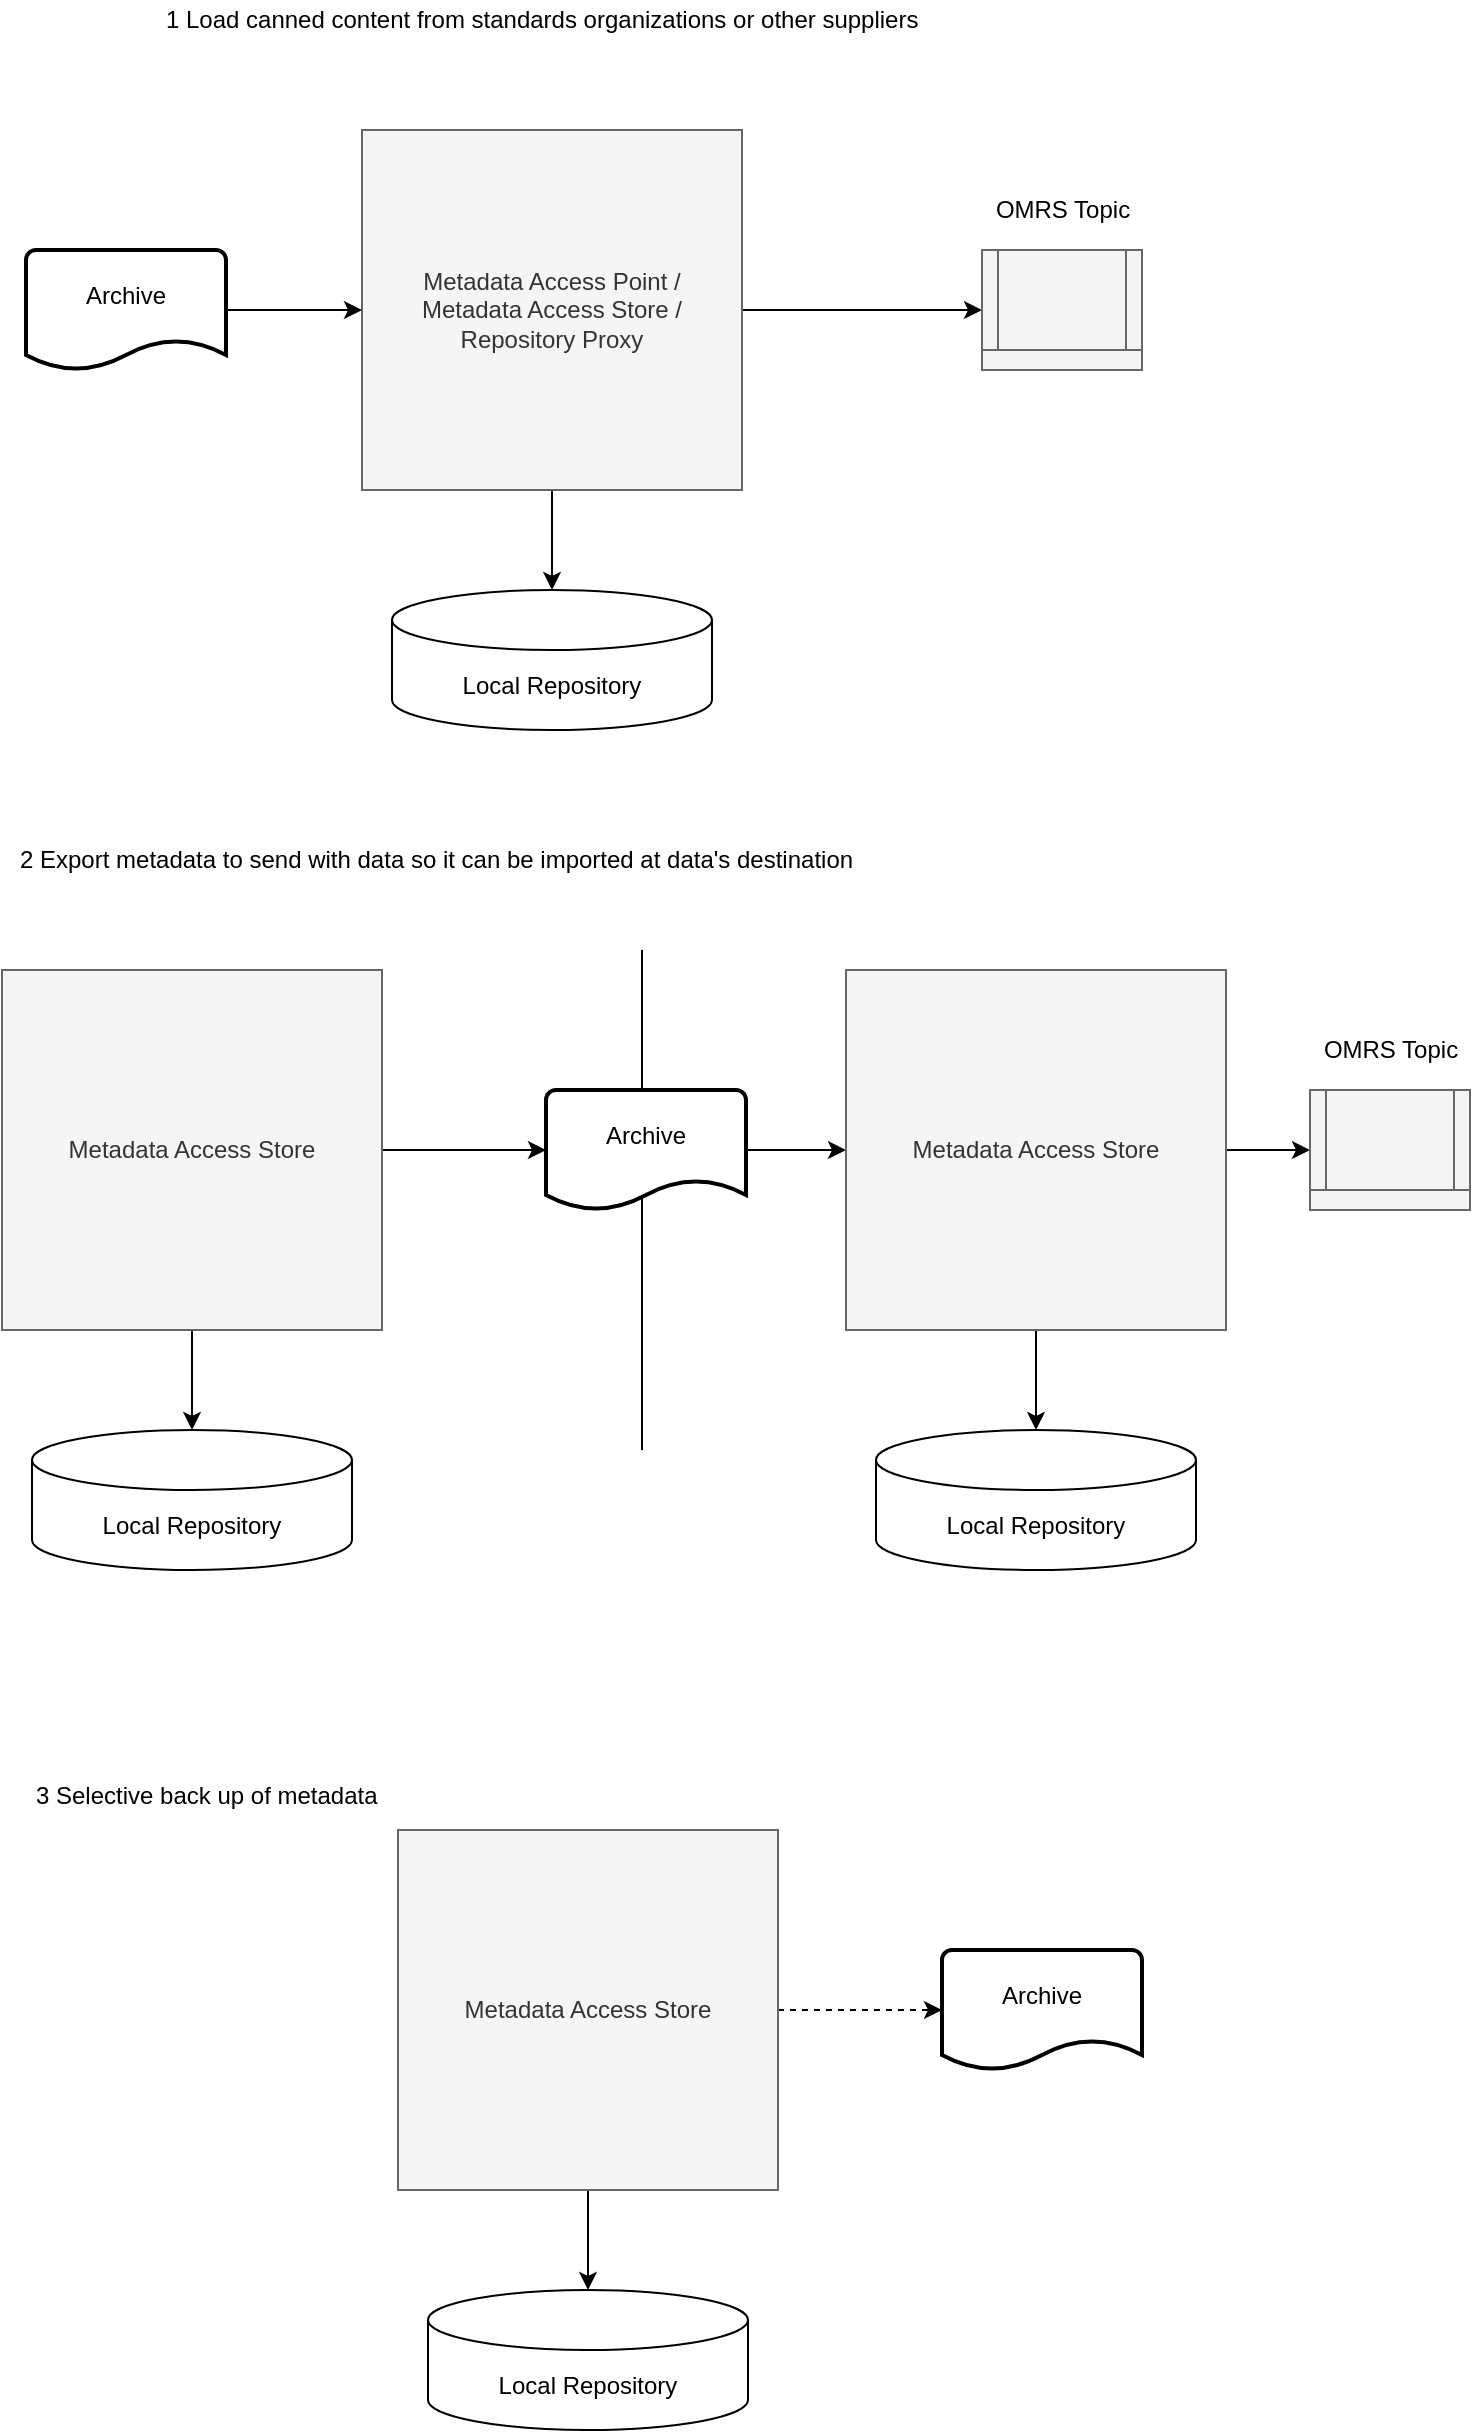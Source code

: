 <mxfile version="16.0.0" type="device" pages="3"><diagram id="MBxeaa1GkSoV9wunaRUc" name="use-cases"><mxGraphModel dx="932" dy="607" grid="1" gridSize="10" guides="1" tooltips="1" connect="1" arrows="1" fold="1" page="1" pageScale="1" pageWidth="827" pageHeight="1169" math="0" shadow="0"><root><mxCell id="pMjaekSgL9HyPIJlsaYh-0"/><mxCell id="pMjaekSgL9HyPIJlsaYh-1" parent="pMjaekSgL9HyPIJlsaYh-0"/><mxCell id="XVUQHI4CYk5ys-7V8VNX-0" value="" style="endArrow=none;html=1;rounded=0;" parent="pMjaekSgL9HyPIJlsaYh-1" edge="1"><mxGeometry width="50" height="50" relative="1" as="geometry"><mxPoint x="380" y="790" as="sourcePoint"/><mxPoint x="380" y="540" as="targetPoint"/></mxGeometry></mxCell><mxCell id="pMjaekSgL9HyPIJlsaYh-2" value="1 Load canned content from standards organizations or other suppliers&lt;br&gt;" style="text;html=1;align=left;verticalAlign=middle;resizable=0;points=[];autosize=1;" parent="pMjaekSgL9HyPIJlsaYh-1" vertex="1"><mxGeometry x="140" y="65" width="390" height="20" as="geometry"/></mxCell><mxCell id="Z-3K-Dgz0IhDCt_3Reyn-4" style="edgeStyle=orthogonalEdgeStyle;rounded=0;orthogonalLoop=1;jettySize=auto;html=1;exitX=0.5;exitY=1;exitDx=0;exitDy=0;shadow=0;" parent="pMjaekSgL9HyPIJlsaYh-1" source="Z-3K-Dgz0IhDCt_3Reyn-0" target="Z-3K-Dgz0IhDCt_3Reyn-1" edge="1"><mxGeometry relative="1" as="geometry"/></mxCell><mxCell id="Z-3K-Dgz0IhDCt_3Reyn-8" style="edgeStyle=orthogonalEdgeStyle;rounded=0;orthogonalLoop=1;jettySize=auto;html=1;exitX=1;exitY=0.5;exitDx=0;exitDy=0;shadow=0;" parent="pMjaekSgL9HyPIJlsaYh-1" source="Z-3K-Dgz0IhDCt_3Reyn-0" target="Z-3K-Dgz0IhDCt_3Reyn-5" edge="1"><mxGeometry relative="1" as="geometry"/></mxCell><mxCell id="Z-3K-Dgz0IhDCt_3Reyn-0" value="Metadata Access Point /&lt;br&gt;Metadata Access Store /&lt;br&gt;Repository Proxy" style="rounded=0;whiteSpace=wrap;html=1;verticalAlign=middle;fillColor=#f5f5f5;strokeColor=#666666;fontColor=#333333;" parent="pMjaekSgL9HyPIJlsaYh-1" vertex="1"><mxGeometry x="240" y="130" width="190" height="180" as="geometry"/></mxCell><mxCell id="Z-3K-Dgz0IhDCt_3Reyn-1" value="Local Repository" style="shape=cylinder3;whiteSpace=wrap;html=1;boundedLbl=1;backgroundOutline=1;size=15;" parent="pMjaekSgL9HyPIJlsaYh-1" vertex="1"><mxGeometry x="255" y="360" width="160" height="70" as="geometry"/></mxCell><mxCell id="Z-3K-Dgz0IhDCt_3Reyn-3" style="edgeStyle=orthogonalEdgeStyle;rounded=0;orthogonalLoop=1;jettySize=auto;html=1;shadow=0;" parent="pMjaekSgL9HyPIJlsaYh-1" source="Z-3K-Dgz0IhDCt_3Reyn-2" target="Z-3K-Dgz0IhDCt_3Reyn-0" edge="1"><mxGeometry relative="1" as="geometry"/></mxCell><mxCell id="Z-3K-Dgz0IhDCt_3Reyn-2" value="Archive&lt;br&gt;&amp;nbsp;" style="strokeWidth=2;html=1;shape=mxgraph.flowchart.document2;whiteSpace=wrap;size=0.25;" parent="pMjaekSgL9HyPIJlsaYh-1" vertex="1"><mxGeometry x="72" y="190" width="100" height="60" as="geometry"/></mxCell><mxCell id="Z-3K-Dgz0IhDCt_3Reyn-5" value="" style="shape=process;whiteSpace=wrap;html=1;backgroundOutline=1;shadow=0;strokeWidth=1;fillColor=#f5f5f5;align=left;strokeColor=#666666;fontColor=#333333;" parent="pMjaekSgL9HyPIJlsaYh-1" vertex="1"><mxGeometry x="550" y="190" width="80" height="60" as="geometry"/></mxCell><mxCell id="Z-3K-Dgz0IhDCt_3Reyn-6" value="" style="rounded=0;whiteSpace=wrap;html=1;shadow=0;strokeWidth=1;fillColor=#f5f5f5;align=left;strokeColor=#666666;fontColor=#333333;" parent="pMjaekSgL9HyPIJlsaYh-1" vertex="1"><mxGeometry x="550" y="240" width="80" height="10" as="geometry"/></mxCell><mxCell id="Z-3K-Dgz0IhDCt_3Reyn-7" value="OMRS Topic" style="text;html=1;align=center;verticalAlign=middle;resizable=0;points=[];autosize=1;" parent="pMjaekSgL9HyPIJlsaYh-1" vertex="1"><mxGeometry x="550" y="160" width="80" height="20" as="geometry"/></mxCell><mxCell id="Z-3K-Dgz0IhDCt_3Reyn-9" style="edgeStyle=orthogonalEdgeStyle;rounded=0;orthogonalLoop=1;jettySize=auto;html=1;exitX=0.5;exitY=1;exitDx=0;exitDy=0;shadow=0;" parent="pMjaekSgL9HyPIJlsaYh-1" source="Z-3K-Dgz0IhDCt_3Reyn-11" target="Z-3K-Dgz0IhDCt_3Reyn-12" edge="1"><mxGeometry relative="1" as="geometry"/></mxCell><mxCell id="Z-3K-Dgz0IhDCt_3Reyn-25" style="edgeStyle=orthogonalEdgeStyle;rounded=0;orthogonalLoop=1;jettySize=auto;html=1;exitX=1;exitY=0.5;exitDx=0;exitDy=0;shadow=0;" parent="pMjaekSgL9HyPIJlsaYh-1" source="Z-3K-Dgz0IhDCt_3Reyn-11" target="Z-3K-Dgz0IhDCt_3Reyn-14" edge="1"><mxGeometry relative="1" as="geometry"/></mxCell><mxCell id="Z-3K-Dgz0IhDCt_3Reyn-11" value="Metadata Access Store" style="rounded=0;whiteSpace=wrap;html=1;verticalAlign=middle;fillColor=#f5f5f5;strokeColor=#666666;fontColor=#333333;" parent="pMjaekSgL9HyPIJlsaYh-1" vertex="1"><mxGeometry x="60" y="550" width="190" height="180" as="geometry"/></mxCell><mxCell id="Z-3K-Dgz0IhDCt_3Reyn-12" value="Local Repository" style="shape=cylinder3;whiteSpace=wrap;html=1;boundedLbl=1;backgroundOutline=1;size=15;" parent="pMjaekSgL9HyPIJlsaYh-1" vertex="1"><mxGeometry x="75" y="780" width="160" height="70" as="geometry"/></mxCell><mxCell id="Z-3K-Dgz0IhDCt_3Reyn-26" style="edgeStyle=orthogonalEdgeStyle;rounded=0;orthogonalLoop=1;jettySize=auto;html=1;shadow=0;" parent="pMjaekSgL9HyPIJlsaYh-1" source="Z-3K-Dgz0IhDCt_3Reyn-14" target="Z-3K-Dgz0IhDCt_3Reyn-20" edge="1"><mxGeometry relative="1" as="geometry"/></mxCell><mxCell id="Z-3K-Dgz0IhDCt_3Reyn-14" value="Archive&lt;br&gt;&amp;nbsp;" style="strokeWidth=2;html=1;shape=mxgraph.flowchart.document2;whiteSpace=wrap;size=0.25;" parent="pMjaekSgL9HyPIJlsaYh-1" vertex="1"><mxGeometry x="332" y="610" width="100" height="60" as="geometry"/></mxCell><mxCell id="Z-3K-Dgz0IhDCt_3Reyn-18" style="edgeStyle=orthogonalEdgeStyle;rounded=0;orthogonalLoop=1;jettySize=auto;html=1;exitX=0.5;exitY=1;exitDx=0;exitDy=0;shadow=0;" parent="pMjaekSgL9HyPIJlsaYh-1" source="Z-3K-Dgz0IhDCt_3Reyn-20" target="Z-3K-Dgz0IhDCt_3Reyn-21" edge="1"><mxGeometry relative="1" as="geometry"/></mxCell><mxCell id="Z-3K-Dgz0IhDCt_3Reyn-19" style="edgeStyle=orthogonalEdgeStyle;rounded=0;orthogonalLoop=1;jettySize=auto;html=1;exitX=1;exitY=0.5;exitDx=0;exitDy=0;shadow=0;" parent="pMjaekSgL9HyPIJlsaYh-1" source="Z-3K-Dgz0IhDCt_3Reyn-20" target="Z-3K-Dgz0IhDCt_3Reyn-22" edge="1"><mxGeometry relative="1" as="geometry"/></mxCell><mxCell id="Z-3K-Dgz0IhDCt_3Reyn-20" value="Metadata Access Store" style="rounded=0;whiteSpace=wrap;html=1;verticalAlign=middle;fillColor=#f5f5f5;strokeColor=#666666;fontColor=#333333;" parent="pMjaekSgL9HyPIJlsaYh-1" vertex="1"><mxGeometry x="482" y="550" width="190" height="180" as="geometry"/></mxCell><mxCell id="Z-3K-Dgz0IhDCt_3Reyn-21" value="Local Repository" style="shape=cylinder3;whiteSpace=wrap;html=1;boundedLbl=1;backgroundOutline=1;size=15;" parent="pMjaekSgL9HyPIJlsaYh-1" vertex="1"><mxGeometry x="497" y="780" width="160" height="70" as="geometry"/></mxCell><mxCell id="Z-3K-Dgz0IhDCt_3Reyn-22" value="" style="shape=process;whiteSpace=wrap;html=1;backgroundOutline=1;shadow=0;strokeWidth=1;fillColor=#f5f5f5;align=left;strokeColor=#666666;fontColor=#333333;" parent="pMjaekSgL9HyPIJlsaYh-1" vertex="1"><mxGeometry x="714" y="610" width="80" height="60" as="geometry"/></mxCell><mxCell id="Z-3K-Dgz0IhDCt_3Reyn-23" value="" style="rounded=0;whiteSpace=wrap;html=1;shadow=0;strokeWidth=1;fillColor=#f5f5f5;align=left;strokeColor=#666666;fontColor=#333333;" parent="pMjaekSgL9HyPIJlsaYh-1" vertex="1"><mxGeometry x="714" y="660" width="80" height="10" as="geometry"/></mxCell><mxCell id="Z-3K-Dgz0IhDCt_3Reyn-24" value="OMRS Topic" style="text;html=1;align=center;verticalAlign=middle;resizable=0;points=[];autosize=1;" parent="pMjaekSgL9HyPIJlsaYh-1" vertex="1"><mxGeometry x="714" y="580" width="80" height="20" as="geometry"/></mxCell><mxCell id="Z-3K-Dgz0IhDCt_3Reyn-27" style="edgeStyle=orthogonalEdgeStyle;rounded=0;orthogonalLoop=1;jettySize=auto;html=1;exitX=0.5;exitY=1;exitDx=0;exitDy=0;shadow=0;" parent="pMjaekSgL9HyPIJlsaYh-1" source="Z-3K-Dgz0IhDCt_3Reyn-29" target="Z-3K-Dgz0IhDCt_3Reyn-30" edge="1"><mxGeometry relative="1" as="geometry"/></mxCell><mxCell id="Z-3K-Dgz0IhDCt_3Reyn-28" style="edgeStyle=orthogonalEdgeStyle;rounded=0;orthogonalLoop=1;jettySize=auto;html=1;exitX=1;exitY=0.5;exitDx=0;exitDy=0;shadow=0;dashed=1;" parent="pMjaekSgL9HyPIJlsaYh-1" source="Z-3K-Dgz0IhDCt_3Reyn-29" target="Z-3K-Dgz0IhDCt_3Reyn-31" edge="1"><mxGeometry relative="1" as="geometry"/></mxCell><mxCell id="Z-3K-Dgz0IhDCt_3Reyn-29" value="Metadata Access Store" style="rounded=0;whiteSpace=wrap;html=1;verticalAlign=middle;fillColor=#f5f5f5;strokeColor=#666666;fontColor=#333333;" parent="pMjaekSgL9HyPIJlsaYh-1" vertex="1"><mxGeometry x="258" y="980" width="190" height="180" as="geometry"/></mxCell><mxCell id="Z-3K-Dgz0IhDCt_3Reyn-30" value="Local Repository" style="shape=cylinder3;whiteSpace=wrap;html=1;boundedLbl=1;backgroundOutline=1;size=15;" parent="pMjaekSgL9HyPIJlsaYh-1" vertex="1"><mxGeometry x="273" y="1210" width="160" height="70" as="geometry"/></mxCell><mxCell id="Z-3K-Dgz0IhDCt_3Reyn-31" value="Archive&lt;br&gt;&amp;nbsp;" style="strokeWidth=2;html=1;shape=mxgraph.flowchart.document2;whiteSpace=wrap;size=0.25;" parent="pMjaekSgL9HyPIJlsaYh-1" vertex="1"><mxGeometry x="530" y="1040" width="100" height="60" as="geometry"/></mxCell><mxCell id="Z-3K-Dgz0IhDCt_3Reyn-32" value="2 Export metadata to send with data so it can be imported at data's destination" style="text;html=1;align=left;verticalAlign=middle;resizable=0;points=[];autosize=1;" parent="pMjaekSgL9HyPIJlsaYh-1" vertex="1"><mxGeometry x="67" y="485" width="430" height="20" as="geometry"/></mxCell><mxCell id="Z-3K-Dgz0IhDCt_3Reyn-33" value="&lt;br&gt;3 Selective back up of metadata&amp;nbsp;" style="text;html=1;align=left;verticalAlign=middle;resizable=0;points=[];autosize=1;" parent="pMjaekSgL9HyPIJlsaYh-1" vertex="1"><mxGeometry x="75" y="940" width="190" height="30" as="geometry"/></mxCell></root></mxGraphModel></diagram><diagram id="OGDAYBKLa54GbsV0akTz" name="omrs-load"><mxGraphModel dx="932" dy="607" grid="1" gridSize="10" guides="1" tooltips="1" connect="1" arrows="1" fold="1" page="1" pageScale="1" pageWidth="827" pageHeight="1169" math="0" shadow="0"><root><mxCell id="4538u67UAHmYtsIw_1KM-0"/><mxCell id="4538u67UAHmYtsIw_1KM-1" parent="4538u67UAHmYtsIw_1KM-0"/><mxCell id="TRVm6F4oRXzCpCgeKRah-0" value="Metadata Access Store" style="rounded=0;whiteSpace=wrap;html=1;verticalAlign=top;fillColor=#f5f5f5;strokeColor=#666666;fontColor=#333333;" parent="4538u67UAHmYtsIw_1KM-1" vertex="1"><mxGeometry x="220" y="100" width="540" height="440" as="geometry"/></mxCell><mxCell id="Qo68YrY7QaXywLqgX734-1" value="Repository Services" style="rounded=0;whiteSpace=wrap;html=1;shadow=1;strokeWidth=1;fillColor=#d5e8d4;align=left;strokeColor=#82b366;verticalAlign=bottom;" parent="4538u67UAHmYtsIw_1KM-1" vertex="1"><mxGeometry x="230" y="270" width="520" height="120" as="geometry"/></mxCell><mxCell id="_3sWj5Qn3r8CZQvtSfgh-2" style="edgeStyle=orthogonalEdgeStyle;rounded=0;orthogonalLoop=1;jettySize=auto;html=1;exitX=0.75;exitY=1;exitDx=0;exitDy=0;" parent="4538u67UAHmYtsIw_1KM-1" source="_3sWj5Qn3r8CZQvtSfgh-0" target="_3sWj5Qn3r8CZQvtSfgh-1" edge="1"><mxGeometry relative="1" as="geometry"/></mxCell><mxCell id="_3sWj5Qn3r8CZQvtSfgh-4" style="edgeStyle=orthogonalEdgeStyle;rounded=0;orthogonalLoop=1;jettySize=auto;html=1;entryX=0;entryY=0.5;entryDx=0;entryDy=0;" parent="4538u67UAHmYtsIw_1KM-1" source="_3sWj5Qn3r8CZQvtSfgh-0" target="_3sWj5Qn3r8CZQvtSfgh-3" edge="1"><mxGeometry relative="1" as="geometry"/></mxCell><mxCell id="_3sWj5Qn3r8CZQvtSfgh-0" value="Repository Services" style="rounded=0;whiteSpace=wrap;html=1;fillColor=#d5e8d4;strokeColor=#82b366;" parent="4538u67UAHmYtsIw_1KM-1" vertex="1"><mxGeometry x="240" y="285" width="310" height="80" as="geometry"/></mxCell><mxCell id="_3sWj5Qn3r8CZQvtSfgh-1" value="Local Repository" style="shape=cylinder3;whiteSpace=wrap;html=1;boundedLbl=1;backgroundOutline=1;size=15;" parent="4538u67UAHmYtsIw_1KM-1" vertex="1"><mxGeometry x="393" y="460" width="160" height="70" as="geometry"/></mxCell><mxCell id="_3sWj5Qn3r8CZQvtSfgh-3" value="Repository Content&lt;br&gt;Manager" style="shape=process;whiteSpace=wrap;html=1;backgroundOutline=1;" parent="4538u67UAHmYtsIw_1KM-1" vertex="1"><mxGeometry x="620" y="280" width="120" height="90" as="geometry"/></mxCell><mxCell id="_3sWj5Qn3r8CZQvtSfgh-5" value="Types" style="text;html=1;align=center;verticalAlign=middle;resizable=0;points=[];autosize=1;" parent="4538u67UAHmYtsIw_1KM-1" vertex="1"><mxGeometry x="557" y="300" width="50" height="20" as="geometry"/></mxCell><mxCell id="_3sWj5Qn3r8CZQvtSfgh-6" value="All content (if local repository present)" style="text;html=1;align=center;verticalAlign=middle;resizable=0;points=[];autosize=1;" parent="4538u67UAHmYtsIw_1KM-1" vertex="1"><mxGeometry x="242" y="400" width="220" height="20" as="geometry"/></mxCell><mxCell id="_3sWj5Qn3r8CZQvtSfgh-9" style="edgeStyle=orthogonalEdgeStyle;rounded=0;orthogonalLoop=1;jettySize=auto;html=1;entryX=0;entryY=0.25;entryDx=0;entryDy=0;" parent="4538u67UAHmYtsIw_1KM-1" source="_3sWj5Qn3r8CZQvtSfgh-8" target="TRVm6F4oRXzCpCgeKRah-1" edge="1"><mxGeometry relative="1" as="geometry"><mxPoint x="242" y="130" as="targetPoint"/></mxGeometry></mxCell><mxCell id="_3sWj5Qn3r8CZQvtSfgh-8" value="Configuration&lt;br&gt;Document&lt;br&gt;&amp;nbsp;" style="strokeWidth=2;html=1;shape=mxgraph.flowchart.document2;whiteSpace=wrap;size=0.25;" parent="4538u67UAHmYtsIw_1KM-1" vertex="1"><mxGeometry x="72" y="100" width="100" height="60" as="geometry"/></mxCell><mxCell id="TRVm6F4oRXzCpCgeKRah-2" style="edgeStyle=orthogonalEdgeStyle;rounded=0;orthogonalLoop=1;jettySize=auto;html=1;entryX=0.25;entryY=0;entryDx=0;entryDy=0;" parent="4538u67UAHmYtsIw_1KM-1" source="TRVm6F4oRXzCpCgeKRah-1" target="_3sWj5Qn3r8CZQvtSfgh-0" edge="1"><mxGeometry relative="1" as="geometry"><mxPoint x="300" y="250" as="sourcePoint"/></mxGeometry></mxCell><mxCell id="TRVm6F4oRXzCpCgeKRah-7" style="edgeStyle=orthogonalEdgeStyle;rounded=0;orthogonalLoop=1;jettySize=auto;html=1;exitX=0.25;exitY=1;exitDx=0;exitDy=0;entryX=0.129;entryY=0;entryDx=0;entryDy=0;entryPerimeter=0;" parent="4538u67UAHmYtsIw_1KM-1" source="TRVm6F4oRXzCpCgeKRah-1" target="_3sWj5Qn3r8CZQvtSfgh-0" edge="1"><mxGeometry relative="1" as="geometry"/></mxCell><mxCell id="TRVm6F4oRXzCpCgeKRah-1" value="Admin Services" style="rounded=0;whiteSpace=wrap;html=1;" parent="4538u67UAHmYtsIw_1KM-1" vertex="1"><mxGeometry x="242" y="135" width="150" height="60" as="geometry"/></mxCell><mxCell id="TRVm6F4oRXzCpCgeKRah-3" value="addOpenMetadataArchive" style="text;html=1;align=center;verticalAlign=middle;resizable=0;points=[];autosize=1;" parent="4538u67UAHmYtsIw_1KM-1" vertex="1"><mxGeometry x="330" y="240" width="150" height="20" as="geometry"/></mxCell><mxCell id="TRVm6F4oRXzCpCgeKRah-4" style="edgeStyle=orthogonalEdgeStyle;rounded=0;orthogonalLoop=1;jettySize=auto;html=1;entryX=0;entryY=0.75;entryDx=0;entryDy=0;" parent="4538u67UAHmYtsIw_1KM-1" source="TRVm6F4oRXzCpCgeKRah-5" target="TRVm6F4oRXzCpCgeKRah-1" edge="1"><mxGeometry relative="1" as="geometry"><mxPoint x="240" y="260" as="targetPoint"/></mxGeometry></mxCell><mxCell id="TRVm6F4oRXzCpCgeKRah-5" value="Archive&lt;br&gt;&amp;nbsp;" style="strokeWidth=2;html=1;shape=mxgraph.flowchart.document2;whiteSpace=wrap;size=0.25;" parent="4538u67UAHmYtsIw_1KM-1" vertex="1"><mxGeometry x="72" y="180" width="100" height="60" as="geometry"/></mxCell><mxCell id="TRVm6F4oRXzCpCgeKRah-8" value="initializeCohortMembers" style="text;html=1;align=center;verticalAlign=middle;resizable=0;points=[];autosize=1;" parent="4538u67UAHmYtsIw_1KM-1" vertex="1"><mxGeometry x="130" y="240" width="140" height="20" as="geometry"/></mxCell><mxCell id="TRVm6F4oRXzCpCgeKRah-9" value="Open Metadata Types loaded when local repository set up in the archive manager" style="text;html=1;align=center;verticalAlign=middle;resizable=0;points=[];autosize=1;" parent="4538u67UAHmYtsIw_1KM-1" vertex="1"><mxGeometry x="157" y="620" width="450" height="20" as="geometry"/></mxCell><mxCell id="TRVm6F4oRXzCpCgeKRah-10" value="server start" style="text;html=1;align=center;verticalAlign=middle;resizable=0;points=[];autosize=1;" parent="4538u67UAHmYtsIw_1KM-1" vertex="1"><mxGeometry x="82" y="70" width="80" height="20" as="geometry"/></mxCell><mxCell id="bf-wFVilWnDQHrimFQrM-0" value="Instances loaded&lt;br&gt;as reference copies" style="text;html=1;align=left;verticalAlign=middle;resizable=0;points=[];autosize=1;" parent="4538u67UAHmYtsIw_1KM-1" vertex="1"><mxGeometry x="570" y="450" width="120" height="30" as="geometry"/></mxCell><mxCell id="bf-wFVilWnDQHrimFQrM-1" value="TypeDefs added through&lt;br&gt;verifyTypeDef/addTypeDef" style="text;html=1;align=left;verticalAlign=middle;resizable=0;points=[];autosize=1;" parent="4538u67UAHmYtsIw_1KM-1" vertex="1"><mxGeometry x="510" y="410" width="160" height="30" as="geometry"/></mxCell><mxCell id="bf-wFVilWnDQHrimFQrM-2" value="1" style="ellipse;whiteSpace=wrap;html=1;strokeWidth=3;fillColor=#fff2cc;align=center;strokeColor=#d6b656;" parent="4538u67UAHmYtsIw_1KM-1" vertex="1"><mxGeometry x="240" y="210" width="30" height="30" as="geometry"/></mxCell><mxCell id="bf-wFVilWnDQHrimFQrM-3" value="1" style="ellipse;whiteSpace=wrap;html=1;strokeWidth=3;fillColor=#fff2cc;align=center;strokeColor=#d6b656;" parent="4538u67UAHmYtsIw_1KM-1" vertex="1"><mxGeometry x="50" y="80" width="30" height="30" as="geometry"/></mxCell><mxCell id="bf-wFVilWnDQHrimFQrM-4" value="2" style="ellipse;whiteSpace=wrap;html=1;strokeWidth=3;fillColor=#fff2cc;align=center;strokeColor=#d6b656;" parent="4538u67UAHmYtsIw_1KM-1" vertex="1"><mxGeometry x="50" y="165" width="30" height="30" as="geometry"/></mxCell><mxCell id="bf-wFVilWnDQHrimFQrM-5" value="2" style="ellipse;whiteSpace=wrap;html=1;strokeWidth=3;fillColor=#fff2cc;align=center;strokeColor=#d6b656;" parent="4538u67UAHmYtsIw_1KM-1" vertex="1"><mxGeometry x="330" y="210" width="30" height="30" as="geometry"/></mxCell><mxCell id="bf-wFVilWnDQHrimFQrM-7" value="explicit archive load" style="text;html=1;align=center;verticalAlign=middle;resizable=0;points=[];autosize=1;" parent="4538u67UAHmYtsIw_1KM-1" vertex="1"><mxGeometry x="72" y="155" width="120" height="20" as="geometry"/></mxCell><mxCell id="Qo68YrY7QaXywLqgX734-0" value="Archive&lt;br&gt;Manager" style="shape=process;whiteSpace=wrap;html=1;backgroundOutline=1;" parent="4538u67UAHmYtsIw_1KM-1" vertex="1"><mxGeometry x="240" y="285" width="310" height="80" as="geometry"/></mxCell></root></mxGraphModel></diagram><diagram id="2GnJuDxL96oG9FFX5UM5" name="archive-manager"><mxGraphModel dx="932" dy="607" grid="1" gridSize="10" guides="1" tooltips="1" connect="1" arrows="1" fold="1" page="1" pageScale="1" pageWidth="827" pageHeight="1169" math="0" shadow="0"><root><mxCell id="Gm6l8y1p06Zt1aq5PMGi-0"/><mxCell id="Gm6l8y1p06Zt1aq5PMGi-1" parent="Gm6l8y1p06Zt1aq5PMGi-0"/></root></mxGraphModel></diagram></mxfile>